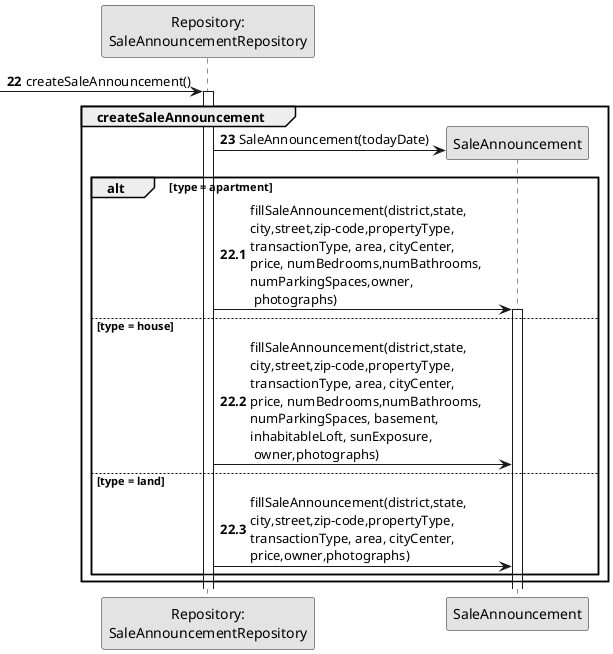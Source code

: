 @startuml
skinparam monochrome true
skinparam packageStyle rectangle
skinparam shadowing false

participant "Repository:\nSaleAnnouncementRepository" as SaleRep
participant "SaleAnnouncement" as Sale
autonumber 22
-> SaleRep: createSaleAnnouncement()

activate SaleRep
group createSaleAnnouncement
            SaleRep -> Sale** : SaleAnnouncement(todayDate)

alt type = apartment
autonumber 22.1
                    SaleRep -> Sale : fillSaleAnnouncement(district,state,\ncity,street,zip-code,propertyType,\ntransactionType, area, cityCenter, \nprice, numBedrooms,numBathrooms,\nnumParkingSpaces,owner,\n photographs)
                    activate Sale
                    else type = house
                    SaleRep -> Sale : fillSaleAnnouncement(district,state,\ncity,street,zip-code,propertyType,\ntransactionType, area, cityCenter, \nprice, numBedrooms,numBathrooms,\nnumParkingSpaces, basement,\ninhabitableLoft, sunExposure,\n owner,photographs)
                    else type = land
                    SaleRep -> Sale : fillSaleAnnouncement(district,state,\ncity,street,zip-code,propertyType,\ntransactionType, area, cityCenter, \nprice,owner,photographs)
                    end alt
end



@enduml